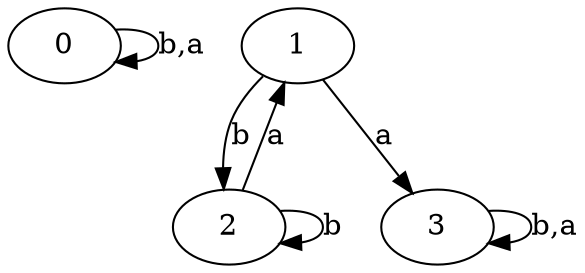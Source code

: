 digraph {
 ranksep=0.5;
 d2tdocpreamble = "\usetikzlibrary{automata}";
 d2tfigpreamble = "\tikzstyle{every state}= [ draw=blue!50,very thick,fill=blue!20]  \tikzstyle{auto}= [fill=white]";
 node [style="state"];
 edge [lblstyle="auto",topath="bend right", len=4  ]
  "0" [label="0",style = "state, accepting"];
  "1" [label="1",];
  "2" [label="2",];
  "3" [label="3",style = "state, initial"];
  "0" -> "0" [label="b,a",topath="loop above"];
  "1" -> "2" [label="b"];
  "1" -> "3" [label="a"];
  "2" -> "1" [label="a"];
  "2" -> "2" [label="b",topath="loop above"];
  "3" -> "3" [label="b,a",topath="loop above"];
}